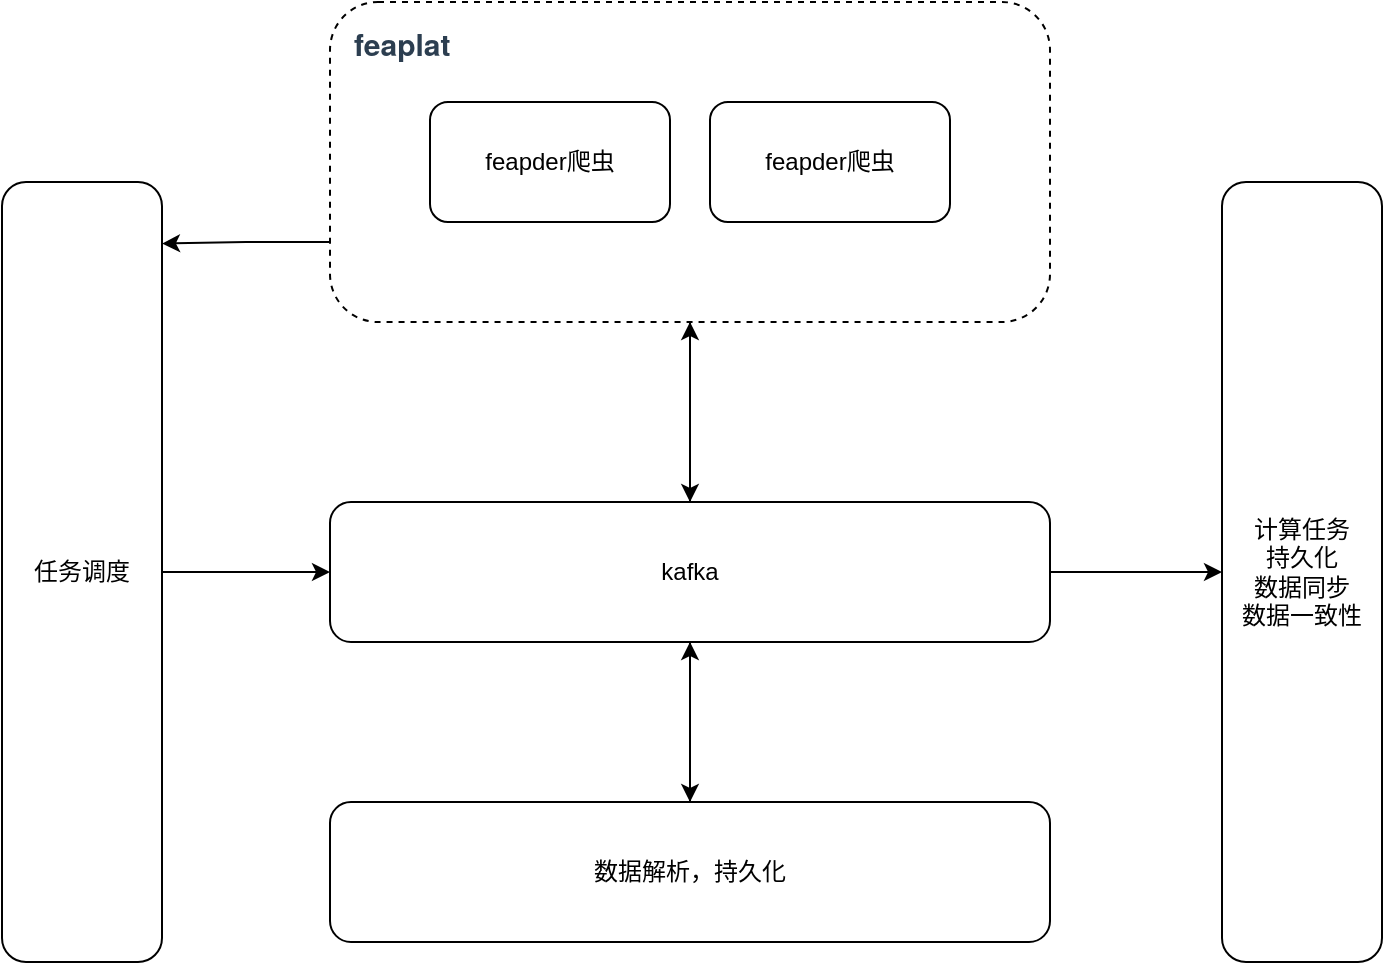 <mxfile version="16.6.1" type="github">
  <diagram id="49zp5q282DoWhBJulSRE" name="第 1 页">
    <mxGraphModel dx="1422" dy="804" grid="1" gridSize="10" guides="1" tooltips="1" connect="1" arrows="1" fold="1" page="1" pageScale="1" pageWidth="827" pageHeight="1169" background="none" math="0" shadow="0">
      <root>
        <mxCell id="0" />
        <mxCell id="1" parent="0" />
        <mxCell id="aSK7vlELNF1VxFCQDczd-10" style="edgeStyle=orthogonalEdgeStyle;rounded=0;orthogonalLoop=1;jettySize=auto;html=1;" parent="1" source="tJwv_HR_MBIew1xUi3yw-6" edge="1">
          <mxGeometry relative="1" as="geometry">
            <mxPoint x="414" y="440" as="targetPoint" />
          </mxGeometry>
        </mxCell>
        <mxCell id="aSK7vlELNF1VxFCQDczd-17" style="edgeStyle=orthogonalEdgeStyle;rounded=0;orthogonalLoop=1;jettySize=auto;html=1;exitX=0;exitY=0.75;exitDx=0;exitDy=0;entryX=1;entryY=0.079;entryDx=0;entryDy=0;entryPerimeter=0;" parent="1" source="tJwv_HR_MBIew1xUi3yw-6" target="aSK7vlELNF1VxFCQDczd-2" edge="1">
          <mxGeometry relative="1" as="geometry" />
        </mxCell>
        <mxCell id="tJwv_HR_MBIew1xUi3yw-6" value="&lt;span style=&quot;box-sizing: border-box ; color: rgb(44 , 62 , 80) ; font-weight: 600 ; font-family: &amp;quot;source sans pro&amp;quot; , &amp;quot;helvetica neue&amp;quot; , &amp;quot;arial&amp;quot; , sans-serif ; font-size: 15px ; word-spacing: 0.8px ; background-color: rgb(255 , 255 , 255)&quot;&gt;feaplat&lt;/span&gt;" style="rounded=1;whiteSpace=wrap;html=1;dashed=1;align=left;verticalAlign=top;labelPosition=center;verticalLabelPosition=middle;spacingTop=5;spacingLeft=10;" parent="1" vertex="1">
          <mxGeometry x="234" y="190" width="360" height="160" as="geometry" />
        </mxCell>
        <mxCell id="tJwv_HR_MBIew1xUi3yw-3" value="feapder爬虫" style="rounded=1;whiteSpace=wrap;html=1;" parent="1" vertex="1">
          <mxGeometry x="284" y="240" width="120" height="60" as="geometry" />
        </mxCell>
        <mxCell id="tJwv_HR_MBIew1xUi3yw-5" value="feapder爬虫" style="rounded=1;whiteSpace=wrap;html=1;" parent="1" vertex="1">
          <mxGeometry x="424" y="240" width="120" height="60" as="geometry" />
        </mxCell>
        <mxCell id="aSK7vlELNF1VxFCQDczd-9" style="edgeStyle=orthogonalEdgeStyle;rounded=0;orthogonalLoop=1;jettySize=auto;html=1;entryX=0.5;entryY=1;entryDx=0;entryDy=0;" parent="1" source="aSK7vlELNF1VxFCQDczd-1" target="tJwv_HR_MBIew1xUi3yw-6" edge="1">
          <mxGeometry relative="1" as="geometry">
            <Array as="points">
              <mxPoint x="414" y="400" />
              <mxPoint x="414" y="400" />
            </Array>
          </mxGeometry>
        </mxCell>
        <mxCell id="aSK7vlELNF1VxFCQDczd-14" style="edgeStyle=orthogonalEdgeStyle;rounded=0;orthogonalLoop=1;jettySize=auto;html=1;entryX=0.5;entryY=0;entryDx=0;entryDy=0;" parent="1" source="aSK7vlELNF1VxFCQDczd-1" target="aSK7vlELNF1VxFCQDczd-12" edge="1">
          <mxGeometry relative="1" as="geometry" />
        </mxCell>
        <mxCell id="aSK7vlELNF1VxFCQDczd-16" style="edgeStyle=orthogonalEdgeStyle;rounded=0;orthogonalLoop=1;jettySize=auto;html=1;exitX=1;exitY=0.5;exitDx=0;exitDy=0;entryX=0;entryY=0.5;entryDx=0;entryDy=0;" parent="1" source="aSK7vlELNF1VxFCQDczd-1" target="aSK7vlELNF1VxFCQDczd-15" edge="1">
          <mxGeometry relative="1" as="geometry" />
        </mxCell>
        <mxCell id="aSK7vlELNF1VxFCQDczd-1" value="kafka" style="rounded=1;whiteSpace=wrap;html=1;" parent="1" vertex="1">
          <mxGeometry x="234" y="440" width="360" height="70" as="geometry" />
        </mxCell>
        <mxCell id="aSK7vlELNF1VxFCQDczd-8" style="edgeStyle=orthogonalEdgeStyle;rounded=0;orthogonalLoop=1;jettySize=auto;html=1;entryX=0;entryY=0.5;entryDx=0;entryDy=0;" parent="1" source="aSK7vlELNF1VxFCQDczd-2" target="aSK7vlELNF1VxFCQDczd-1" edge="1">
          <mxGeometry relative="1" as="geometry" />
        </mxCell>
        <mxCell id="aSK7vlELNF1VxFCQDczd-2" value="任务调度" style="rounded=1;whiteSpace=wrap;html=1;" parent="1" vertex="1">
          <mxGeometry x="70" y="280" width="80" height="390" as="geometry" />
        </mxCell>
        <mxCell id="aSK7vlELNF1VxFCQDczd-13" style="edgeStyle=orthogonalEdgeStyle;rounded=0;orthogonalLoop=1;jettySize=auto;html=1;entryX=0.5;entryY=1;entryDx=0;entryDy=0;" parent="1" source="aSK7vlELNF1VxFCQDczd-12" target="aSK7vlELNF1VxFCQDczd-1" edge="1">
          <mxGeometry relative="1" as="geometry">
            <Array as="points">
              <mxPoint x="414" y="540" />
              <mxPoint x="414" y="540" />
            </Array>
          </mxGeometry>
        </mxCell>
        <mxCell id="aSK7vlELNF1VxFCQDczd-12" value="数据解析，持久化" style="rounded=1;whiteSpace=wrap;html=1;" parent="1" vertex="1">
          <mxGeometry x="234" y="590" width="360" height="70" as="geometry" />
        </mxCell>
        <mxCell id="aSK7vlELNF1VxFCQDczd-15" value="计算任务&lt;br&gt;持久化&lt;br&gt;数据同步&lt;br&gt;数据一致性" style="rounded=1;whiteSpace=wrap;html=1;" parent="1" vertex="1">
          <mxGeometry x="680" y="280" width="80" height="390" as="geometry" />
        </mxCell>
      </root>
    </mxGraphModel>
  </diagram>
</mxfile>
